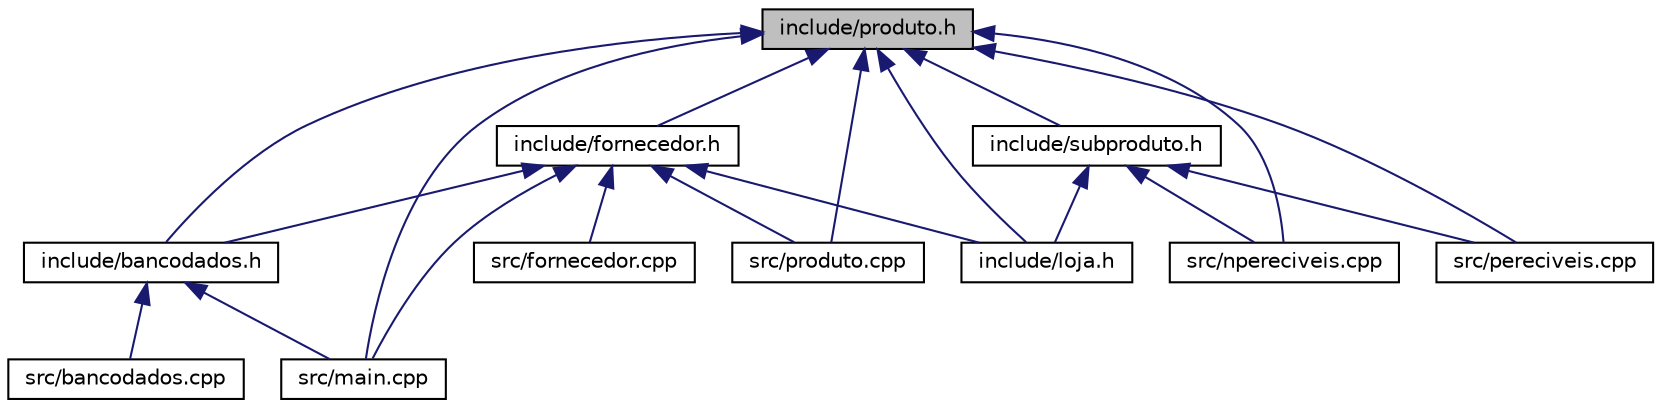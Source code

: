 digraph "include/produto.h"
{
  edge [fontname="Helvetica",fontsize="10",labelfontname="Helvetica",labelfontsize="10"];
  node [fontname="Helvetica",fontsize="10",shape=record];
  Node1 [label="include/produto.h",height=0.2,width=0.4,color="black", fillcolor="grey75", style="filled" fontcolor="black"];
  Node1 -> Node2 [dir="back",color="midnightblue",fontsize="10",style="solid",fontname="Helvetica"];
  Node2 [label="include/fornecedor.h",height=0.2,width=0.4,color="black", fillcolor="white", style="filled",URL="$fornecedor_8h.html",tooltip="Definição da classe Fornecedor. "];
  Node2 -> Node3 [dir="back",color="midnightblue",fontsize="10",style="solid",fontname="Helvetica"];
  Node3 [label="include/bancodados.h",height=0.2,width=0.4,color="black", fillcolor="white", style="filled",URL="$bancodados_8h.html",tooltip="Arquivo de cabeçalho com a definição de funções para o controle dos dados. "];
  Node3 -> Node4 [dir="back",color="midnightblue",fontsize="10",style="solid",fontname="Helvetica"];
  Node4 [label="src/bancodados.cpp",height=0.2,width=0.4,color="black", fillcolor="white", style="filled",URL="$bancodados_8cpp.html",tooltip="Arquivo de corpo com a definição de funções para o controle dos dados. "];
  Node3 -> Node5 [dir="back",color="midnightblue",fontsize="10",style="solid",fontname="Helvetica"];
  Node5 [label="src/main.cpp",height=0.2,width=0.4,color="black", fillcolor="white", style="filled",URL="$main_8cpp.html",tooltip="Arquivo fonte para execução do projeto. "];
  Node2 -> Node6 [dir="back",color="midnightblue",fontsize="10",style="solid",fontname="Helvetica"];
  Node6 [label="include/loja.h",height=0.2,width=0.4,color="black", fillcolor="white", style="filled",URL="$loja_8h.html",tooltip="Definição da classe Loja. "];
  Node2 -> Node7 [dir="back",color="midnightblue",fontsize="10",style="solid",fontname="Helvetica"];
  Node7 [label="src/fornecedor.cpp",height=0.2,width=0.4,color="black", fillcolor="white", style="filled",URL="$fornecedor_8cpp.html",tooltip="Implementação da classe Fornecedor. "];
  Node2 -> Node5 [dir="back",color="midnightblue",fontsize="10",style="solid",fontname="Helvetica"];
  Node2 -> Node8 [dir="back",color="midnightblue",fontsize="10",style="solid",fontname="Helvetica"];
  Node8 [label="src/produto.cpp",height=0.2,width=0.4,color="black", fillcolor="white", style="filled",URL="$produto_8cpp.html",tooltip="Implementacao dos métodos da classe Produto. "];
  Node1 -> Node3 [dir="back",color="midnightblue",fontsize="10",style="solid",fontname="Helvetica"];
  Node1 -> Node6 [dir="back",color="midnightblue",fontsize="10",style="solid",fontname="Helvetica"];
  Node1 -> Node9 [dir="back",color="midnightblue",fontsize="10",style="solid",fontname="Helvetica"];
  Node9 [label="include/subproduto.h",height=0.2,width=0.4,color="black", fillcolor="white", style="filled",URL="$subproduto_8h.html",tooltip="Definição das classe derivadas de Produto. "];
  Node9 -> Node6 [dir="back",color="midnightblue",fontsize="10",style="solid",fontname="Helvetica"];
  Node9 -> Node10 [dir="back",color="midnightblue",fontsize="10",style="solid",fontname="Helvetica"];
  Node10 [label="src/npereciveis.cpp",height=0.2,width=0.4,color="black", fillcolor="white", style="filled",URL="$npereciveis_8cpp.html",tooltip="Implementacao dos métodos das classes derivadas de produto. "];
  Node9 -> Node11 [dir="back",color="midnightblue",fontsize="10",style="solid",fontname="Helvetica"];
  Node11 [label="src/pereciveis.cpp",height=0.2,width=0.4,color="black", fillcolor="white", style="filled",URL="$pereciveis_8cpp.html",tooltip="Implementacao dos métodos das classes derivadas de produto e perecivel. "];
  Node1 -> Node5 [dir="back",color="midnightblue",fontsize="10",style="solid",fontname="Helvetica"];
  Node1 -> Node10 [dir="back",color="midnightblue",fontsize="10",style="solid",fontname="Helvetica"];
  Node1 -> Node11 [dir="back",color="midnightblue",fontsize="10",style="solid",fontname="Helvetica"];
  Node1 -> Node8 [dir="back",color="midnightblue",fontsize="10",style="solid",fontname="Helvetica"];
}
